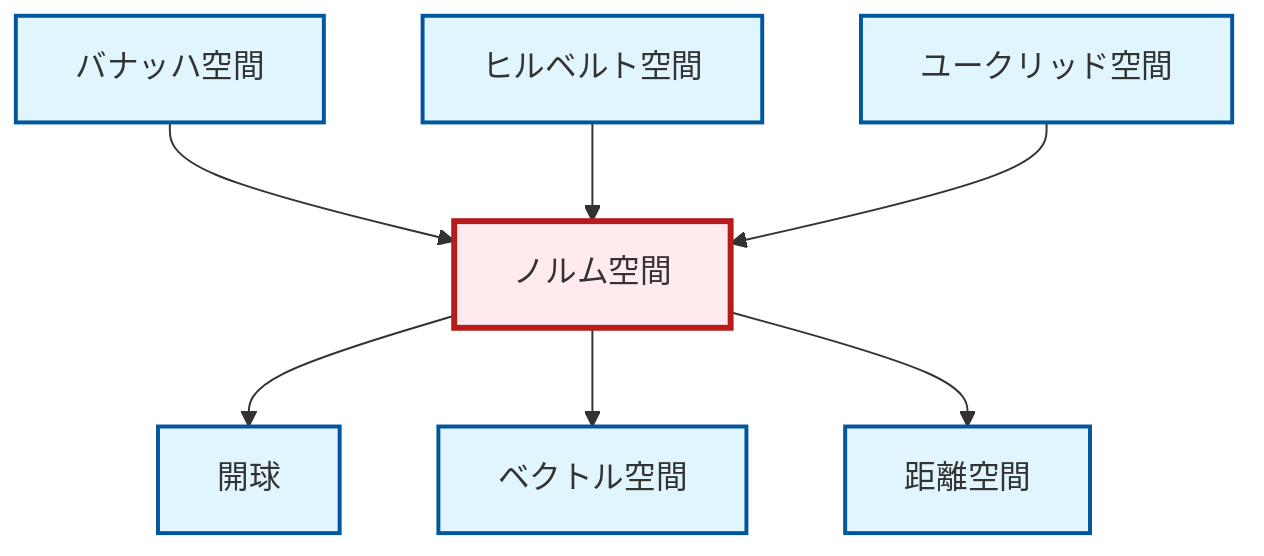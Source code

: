 graph TD
    classDef definition fill:#e1f5fe,stroke:#01579b,stroke-width:2px
    classDef theorem fill:#f3e5f5,stroke:#4a148c,stroke-width:2px
    classDef axiom fill:#fff3e0,stroke:#e65100,stroke-width:2px
    classDef example fill:#e8f5e9,stroke:#1b5e20,stroke-width:2px
    classDef current fill:#ffebee,stroke:#b71c1c,stroke-width:3px
    def-hilbert-space["ヒルベルト空間"]:::definition
    def-metric-space["距離空間"]:::definition
    def-normed-vector-space["ノルム空間"]:::definition
    def-open-ball["開球"]:::definition
    def-vector-space["ベクトル空間"]:::definition
    def-euclidean-space["ユークリッド空間"]:::definition
    def-banach-space["バナッハ空間"]:::definition
    def-normed-vector-space --> def-open-ball
    def-banach-space --> def-normed-vector-space
    def-normed-vector-space --> def-vector-space
    def-hilbert-space --> def-normed-vector-space
    def-normed-vector-space --> def-metric-space
    def-euclidean-space --> def-normed-vector-space
    class def-normed-vector-space current